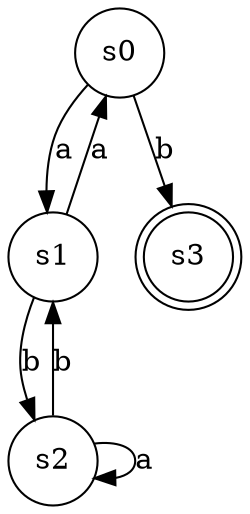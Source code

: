 digraph G {
	{
		node [shape=circle]
		s0
		s1
		s2
	}

	{
		node [shape=doublecircle]
		s3
	}

	s0 -> s1 [label=a];
	s0 -> s3 [label=b];
	s1 -> s0 [label=a];
	s1 -> s2 [label=b];
	s2 -> s2 [label=a];
	s2 -> s1 [label=b];

}
